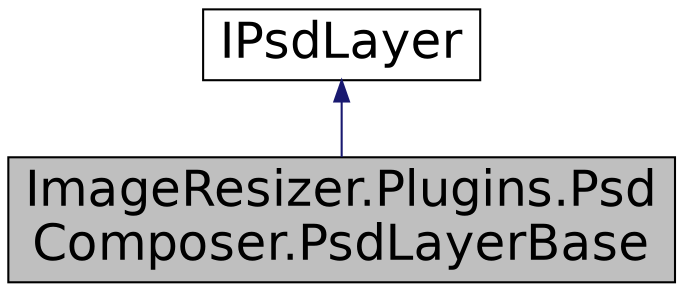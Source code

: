 digraph "ImageResizer.Plugins.PsdComposer.PsdLayerBase"
{
  edge [fontname="Helvetica",fontsize="24",labelfontname="Helvetica",labelfontsize="24"];
  node [fontname="Helvetica",fontsize="24",shape=record];
  Node1 [label="ImageResizer.Plugins.Psd\lComposer.PsdLayerBase",height=0.2,width=0.4,color="black", fillcolor="grey75", style="filled" fontcolor="black"];
  Node2 -> Node1 [dir="back",color="midnightblue",fontsize="24",style="solid",fontname="Helvetica"];
  Node2 [label="IPsdLayer",height=0.2,width=0.4,color="black", fillcolor="white", style="filled",URL="$interface_image_resizer_1_1_plugins_1_1_psd_composer_1_1_i_psd_layer.html"];
}
